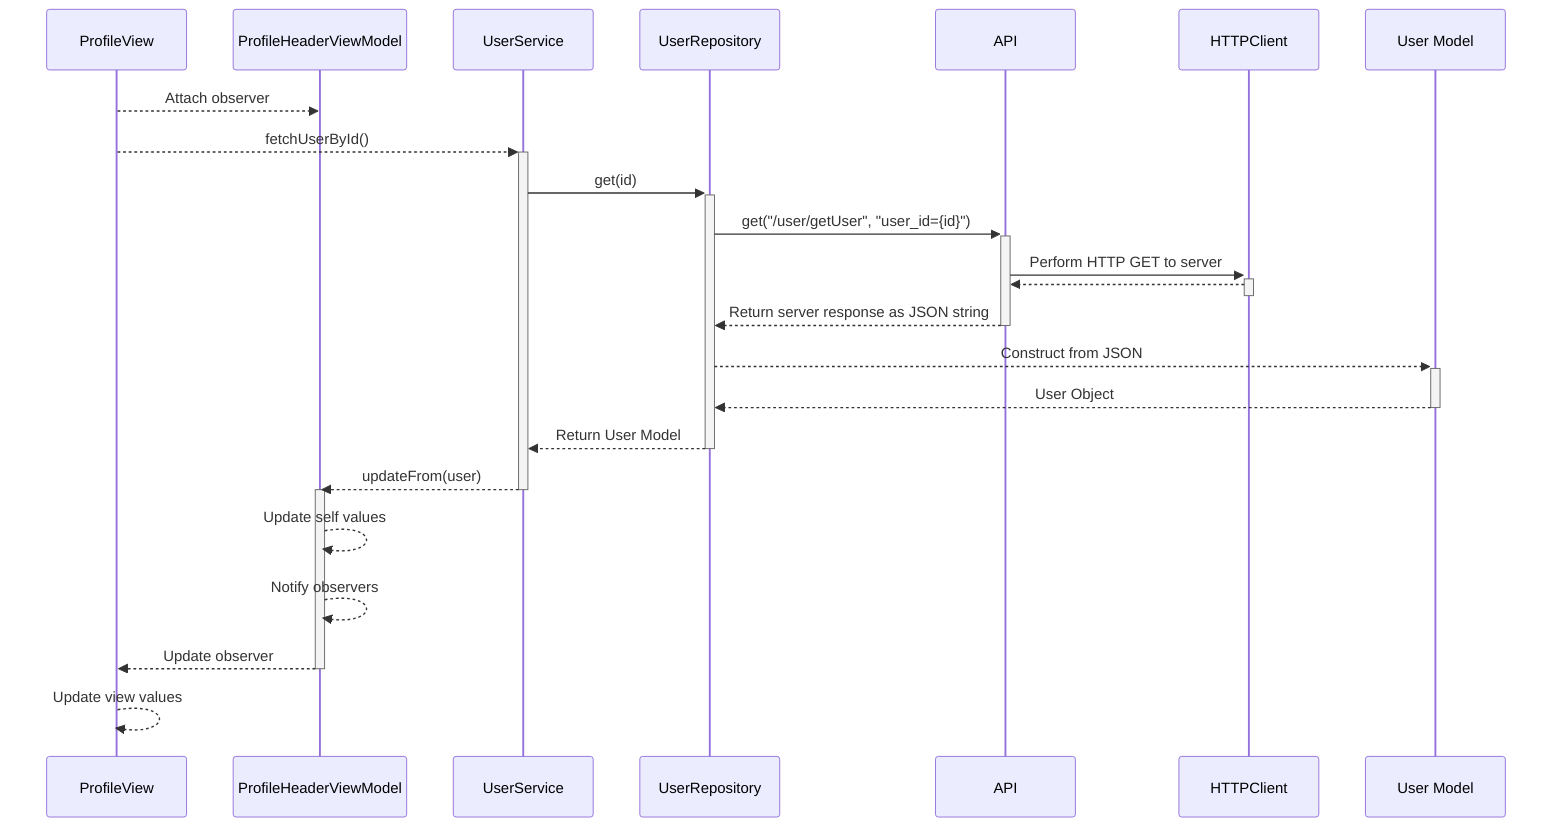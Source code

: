sequenceDiagram
    ProfileView-->>ProfileHeaderViewModel: Attach observer
    ProfileView-->>+UserService: fetchUserById()
    UserService->>+UserRepository: get(id)
    UserRepository->>+API: get("/user/getUser", "user_id={id}")
    API->>+HTTPClient: Perform HTTP GET to server
    HTTPClient-->>-API: 
    API-->>-UserRepository: Return server response as JSON string
    UserRepository-->>+User Model: Construct from JSON
    User Model-->>-UserRepository: User Object
    UserRepository-->>-UserService: Return User Model
    UserService-->>-ProfileHeaderViewModel: updateFrom(user)
    activate ProfileHeaderViewModel
    ProfileHeaderViewModel-->>ProfileHeaderViewModel: Update self values
    ProfileHeaderViewModel-->>ProfileHeaderViewModel: Notify observers
    ProfileHeaderViewModel-->>ProfileView: Update observer
    deactivate ProfileHeaderViewModel
    ProfileView-->>ProfileView: Update view values